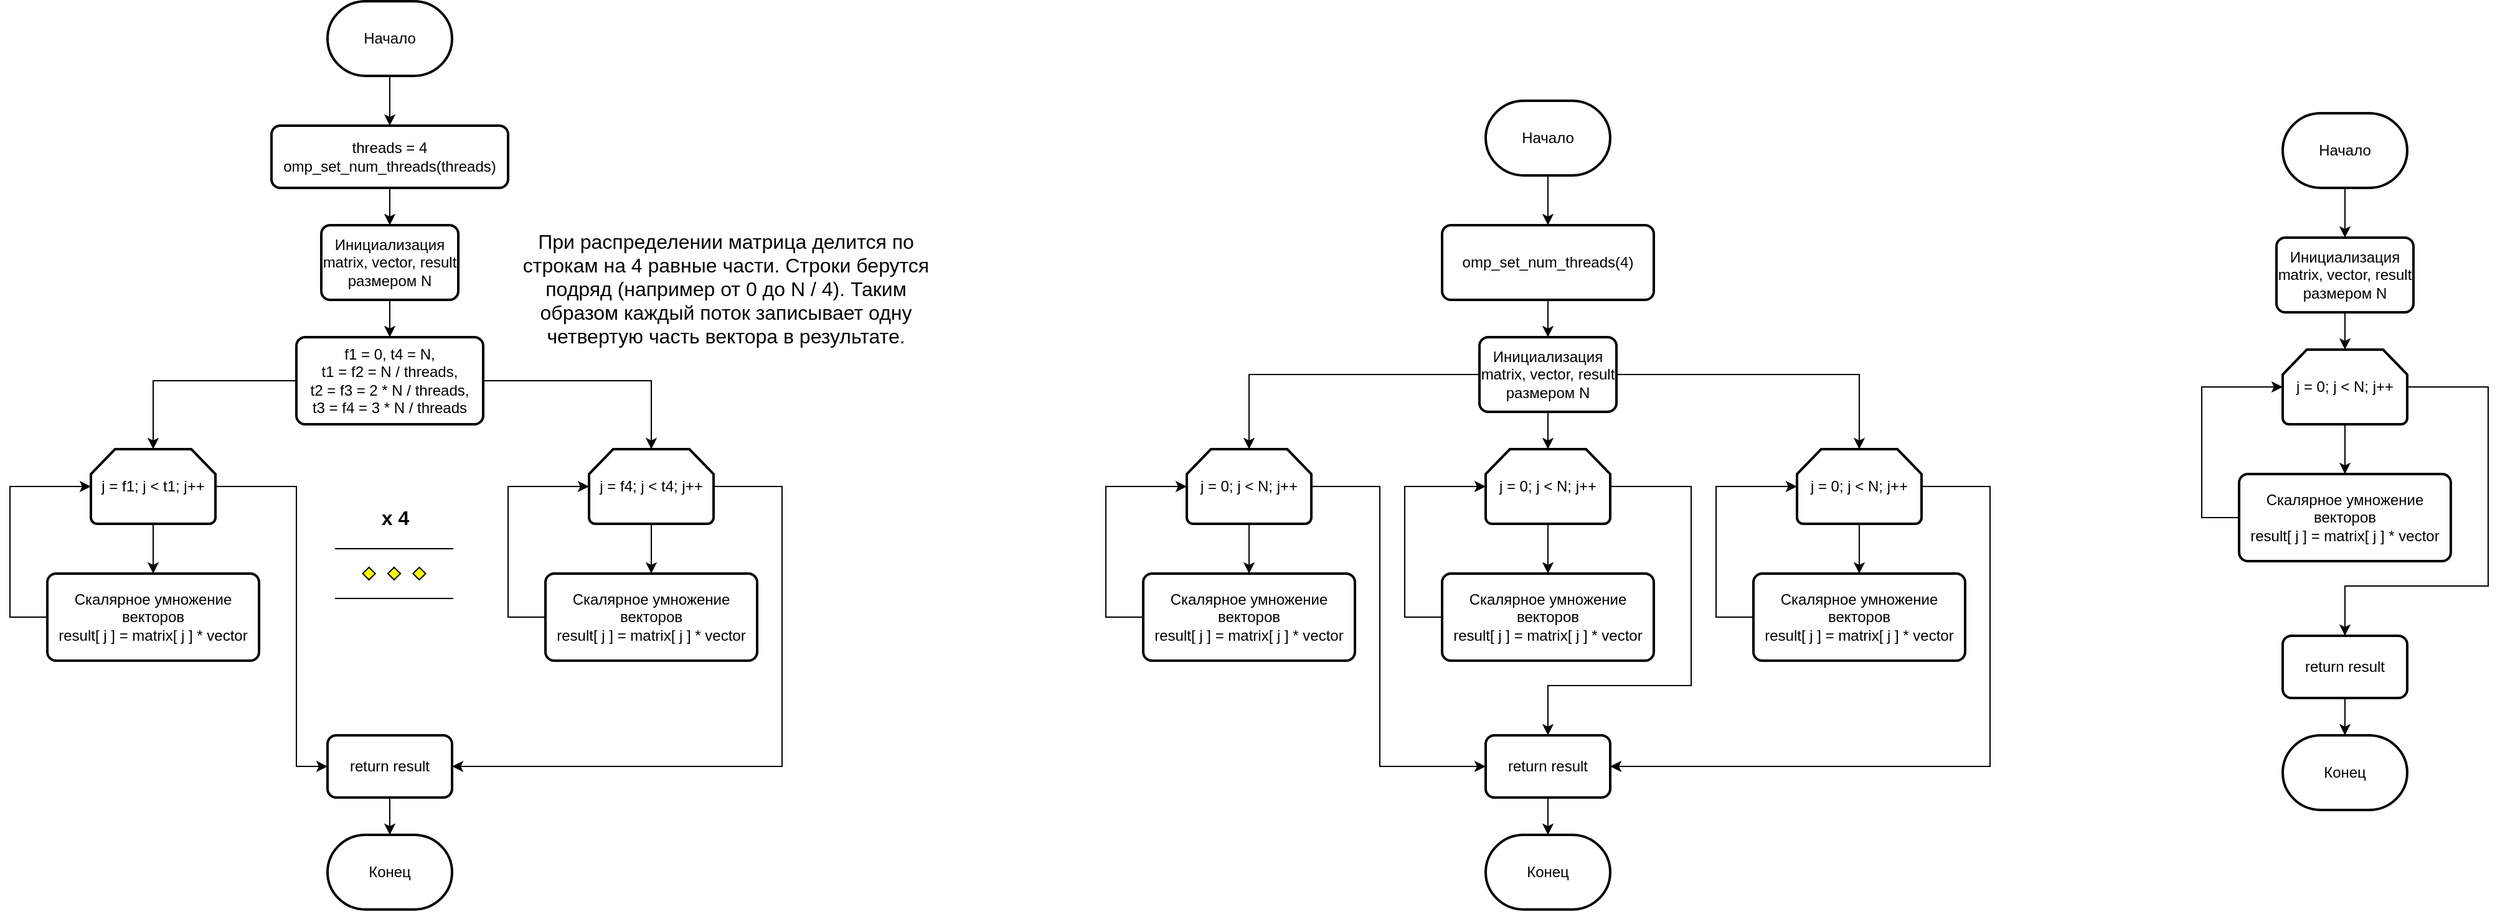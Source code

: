 <mxfile version="22.0.8" type="github" pages="2">
  <diagram name="Страница — 1" id="oyt1punC4fpAUDzVChK5">
    <mxGraphModel dx="3099" dy="622" grid="1" gridSize="10" guides="1" tooltips="1" connect="1" arrows="1" fold="1" page="0" pageScale="1" pageWidth="827" pageHeight="1169" math="0" shadow="0">
      <root>
        <mxCell id="0" />
        <mxCell id="1" parent="0" />
        <mxCell id="VabuEo_jZUHKde7YtSgk-20" style="edgeStyle=orthogonalEdgeStyle;rounded=0;orthogonalLoop=1;jettySize=auto;html=1;entryX=0.5;entryY=0;entryDx=0;entryDy=0;" parent="1" source="ZVkbYp2zaswtVWapne0v-1" target="VabuEo_jZUHKde7YtSgk-7" edge="1">
          <mxGeometry relative="1" as="geometry" />
        </mxCell>
        <mxCell id="ZVkbYp2zaswtVWapne0v-1" value="Начало" style="strokeWidth=2;html=1;shape=mxgraph.flowchart.terminator;whiteSpace=wrap;" parent="1" vertex="1">
          <mxGeometry x="585" y="270" width="100" height="60" as="geometry" />
        </mxCell>
        <mxCell id="VabuEo_jZUHKde7YtSgk-8" style="edgeStyle=orthogonalEdgeStyle;rounded=0;orthogonalLoop=1;jettySize=auto;html=1;" parent="1" source="VabuEo_jZUHKde7YtSgk-7" edge="1">
          <mxGeometry relative="1" as="geometry">
            <mxPoint x="635" y="460.0" as="targetPoint" />
          </mxGeometry>
        </mxCell>
        <mxCell id="VabuEo_jZUHKde7YtSgk-7" value="Инициализация&lt;br&gt;matrix, vector, result размером N" style="rounded=1;whiteSpace=wrap;html=1;absoluteArcSize=1;arcSize=14;strokeWidth=2;" parent="1" vertex="1">
          <mxGeometry x="580" y="370" width="110" height="60" as="geometry" />
        </mxCell>
        <mxCell id="VabuEo_jZUHKde7YtSgk-14" style="edgeStyle=orthogonalEdgeStyle;rounded=0;orthogonalLoop=1;jettySize=auto;html=1;" parent="1" source="VabuEo_jZUHKde7YtSgk-13" edge="1">
          <mxGeometry relative="1" as="geometry">
            <mxPoint x="635" y="560.0" as="targetPoint" />
          </mxGeometry>
        </mxCell>
        <mxCell id="VabuEo_jZUHKde7YtSgk-17" style="edgeStyle=orthogonalEdgeStyle;rounded=0;orthogonalLoop=1;jettySize=auto;html=1;" parent="1" source="VabuEo_jZUHKde7YtSgk-13" edge="1">
          <mxGeometry relative="1" as="geometry">
            <mxPoint x="635" y="690" as="targetPoint" />
            <Array as="points">
              <mxPoint x="750" y="490" />
              <mxPoint x="750" y="650" />
              <mxPoint x="635" y="650" />
            </Array>
          </mxGeometry>
        </mxCell>
        <mxCell id="VabuEo_jZUHKde7YtSgk-13" value="j = 0; j &amp;lt; N; j++" style="strokeWidth=2;html=1;shape=mxgraph.flowchart.loop_limit;whiteSpace=wrap;" parent="1" vertex="1">
          <mxGeometry x="585" y="460" width="100" height="60" as="geometry" />
        </mxCell>
        <mxCell id="VabuEo_jZUHKde7YtSgk-15" value="Скалярное умножение векторов&lt;br&gt;result[ j ] = matrix[ j ] * vector" style="rounded=1;whiteSpace=wrap;html=1;absoluteArcSize=1;arcSize=14;strokeWidth=2;" parent="1" vertex="1">
          <mxGeometry x="550" y="560" width="170" height="70" as="geometry" />
        </mxCell>
        <mxCell id="VabuEo_jZUHKde7YtSgk-16" style="edgeStyle=orthogonalEdgeStyle;rounded=0;orthogonalLoop=1;jettySize=auto;html=1;entryX=0;entryY=0.5;entryDx=0;entryDy=0;entryPerimeter=0;" parent="1" source="VabuEo_jZUHKde7YtSgk-15" target="VabuEo_jZUHKde7YtSgk-13" edge="1">
          <mxGeometry relative="1" as="geometry">
            <Array as="points">
              <mxPoint x="520" y="595" />
              <mxPoint x="520" y="490" />
            </Array>
          </mxGeometry>
        </mxCell>
        <mxCell id="VabuEo_jZUHKde7YtSgk-18" value="return result" style="rounded=1;whiteSpace=wrap;html=1;absoluteArcSize=1;arcSize=14;strokeWidth=2;" parent="1" vertex="1">
          <mxGeometry x="585" y="690" width="100" height="50" as="geometry" />
        </mxCell>
        <mxCell id="VabuEo_jZUHKde7YtSgk-21" value="Конец" style="strokeWidth=2;html=1;shape=mxgraph.flowchart.terminator;whiteSpace=wrap;" parent="1" vertex="1">
          <mxGeometry x="585" y="770" width="100" height="60" as="geometry" />
        </mxCell>
        <mxCell id="VabuEo_jZUHKde7YtSgk-22" style="edgeStyle=orthogonalEdgeStyle;rounded=0;orthogonalLoop=1;jettySize=auto;html=1;entryX=0.5;entryY=0;entryDx=0;entryDy=0;entryPerimeter=0;" parent="1" source="VabuEo_jZUHKde7YtSgk-18" target="VabuEo_jZUHKde7YtSgk-21" edge="1">
          <mxGeometry relative="1" as="geometry" />
        </mxCell>
        <mxCell id="VabuEo_jZUHKde7YtSgk-36" style="edgeStyle=orthogonalEdgeStyle;rounded=0;orthogonalLoop=1;jettySize=auto;html=1;entryX=0.5;entryY=0;entryDx=0;entryDy=0;" parent="1" source="VabuEo_jZUHKde7YtSgk-24" target="VabuEo_jZUHKde7YtSgk-35" edge="1">
          <mxGeometry relative="1" as="geometry" />
        </mxCell>
        <mxCell id="VabuEo_jZUHKde7YtSgk-24" value="Начало" style="strokeWidth=2;html=1;shape=mxgraph.flowchart.terminator;whiteSpace=wrap;" parent="1" vertex="1">
          <mxGeometry x="-55" y="260" width="100" height="60" as="geometry" />
        </mxCell>
        <mxCell id="VabuEo_jZUHKde7YtSgk-25" style="edgeStyle=orthogonalEdgeStyle;rounded=0;orthogonalLoop=1;jettySize=auto;html=1;" parent="1" source="VabuEo_jZUHKde7YtSgk-26" edge="1">
          <mxGeometry relative="1" as="geometry">
            <mxPoint x="-5" y="540.0" as="targetPoint" />
          </mxGeometry>
        </mxCell>
        <mxCell id="VabuEo_jZUHKde7YtSgk-46" style="edgeStyle=orthogonalEdgeStyle;rounded=0;orthogonalLoop=1;jettySize=auto;html=1;" parent="1" source="VabuEo_jZUHKde7YtSgk-26" target="VabuEo_jZUHKde7YtSgk-39" edge="1">
          <mxGeometry relative="1" as="geometry" />
        </mxCell>
        <mxCell id="VabuEo_jZUHKde7YtSgk-47" style="edgeStyle=orthogonalEdgeStyle;rounded=0;orthogonalLoop=1;jettySize=auto;html=1;" parent="1" source="VabuEo_jZUHKde7YtSgk-26" target="VabuEo_jZUHKde7YtSgk-43" edge="1">
          <mxGeometry relative="1" as="geometry" />
        </mxCell>
        <mxCell id="VabuEo_jZUHKde7YtSgk-26" value="Инициализация&lt;br&gt;matrix, vector, result размером N" style="rounded=1;whiteSpace=wrap;html=1;absoluteArcSize=1;arcSize=14;strokeWidth=2;" parent="1" vertex="1">
          <mxGeometry x="-60" y="450" width="110" height="60" as="geometry" />
        </mxCell>
        <mxCell id="VabuEo_jZUHKde7YtSgk-27" style="edgeStyle=orthogonalEdgeStyle;rounded=0;orthogonalLoop=1;jettySize=auto;html=1;" parent="1" source="VabuEo_jZUHKde7YtSgk-29" edge="1">
          <mxGeometry relative="1" as="geometry">
            <mxPoint x="-5" y="640.0" as="targetPoint" />
          </mxGeometry>
        </mxCell>
        <mxCell id="VabuEo_jZUHKde7YtSgk-28" style="edgeStyle=orthogonalEdgeStyle;rounded=0;orthogonalLoop=1;jettySize=auto;html=1;" parent="1" source="VabuEo_jZUHKde7YtSgk-29" edge="1">
          <mxGeometry relative="1" as="geometry">
            <mxPoint x="-5" y="770" as="targetPoint" />
            <Array as="points">
              <mxPoint x="110" y="570" />
              <mxPoint x="110" y="730" />
              <mxPoint x="-5" y="730" />
            </Array>
          </mxGeometry>
        </mxCell>
        <mxCell id="VabuEo_jZUHKde7YtSgk-29" value="j = 0; j &amp;lt; N; j++" style="strokeWidth=2;html=1;shape=mxgraph.flowchart.loop_limit;whiteSpace=wrap;" parent="1" vertex="1">
          <mxGeometry x="-55" y="540" width="100" height="60" as="geometry" />
        </mxCell>
        <mxCell id="VabuEo_jZUHKde7YtSgk-30" value="Скалярное умножение векторов&lt;br&gt;result[ j ] = matrix[ j ] * vector" style="rounded=1;whiteSpace=wrap;html=1;absoluteArcSize=1;arcSize=14;strokeWidth=2;" parent="1" vertex="1">
          <mxGeometry x="-90" y="640" width="170" height="70" as="geometry" />
        </mxCell>
        <mxCell id="VabuEo_jZUHKde7YtSgk-31" style="edgeStyle=orthogonalEdgeStyle;rounded=0;orthogonalLoop=1;jettySize=auto;html=1;entryX=0;entryY=0.5;entryDx=0;entryDy=0;entryPerimeter=0;" parent="1" source="VabuEo_jZUHKde7YtSgk-30" target="VabuEo_jZUHKde7YtSgk-29" edge="1">
          <mxGeometry relative="1" as="geometry">
            <Array as="points">
              <mxPoint x="-120" y="675" />
              <mxPoint x="-120" y="570" />
            </Array>
          </mxGeometry>
        </mxCell>
        <mxCell id="VabuEo_jZUHKde7YtSgk-32" value="return result" style="rounded=1;whiteSpace=wrap;html=1;absoluteArcSize=1;arcSize=14;strokeWidth=2;" parent="1" vertex="1">
          <mxGeometry x="-55" y="770" width="100" height="50" as="geometry" />
        </mxCell>
        <mxCell id="VabuEo_jZUHKde7YtSgk-33" value="Конец" style="strokeWidth=2;html=1;shape=mxgraph.flowchart.terminator;whiteSpace=wrap;" parent="1" vertex="1">
          <mxGeometry x="-55" y="850" width="100" height="60" as="geometry" />
        </mxCell>
        <mxCell id="VabuEo_jZUHKde7YtSgk-34" style="edgeStyle=orthogonalEdgeStyle;rounded=0;orthogonalLoop=1;jettySize=auto;html=1;entryX=0.5;entryY=0;entryDx=0;entryDy=0;entryPerimeter=0;" parent="1" source="VabuEo_jZUHKde7YtSgk-32" target="VabuEo_jZUHKde7YtSgk-33" edge="1">
          <mxGeometry relative="1" as="geometry" />
        </mxCell>
        <mxCell id="VabuEo_jZUHKde7YtSgk-37" style="edgeStyle=orthogonalEdgeStyle;rounded=0;orthogonalLoop=1;jettySize=auto;html=1;" parent="1" source="VabuEo_jZUHKde7YtSgk-35" target="VabuEo_jZUHKde7YtSgk-26" edge="1">
          <mxGeometry relative="1" as="geometry" />
        </mxCell>
        <mxCell id="VabuEo_jZUHKde7YtSgk-35" value="omp_set_num_threads(4)" style="rounded=1;whiteSpace=wrap;html=1;absoluteArcSize=1;arcSize=14;strokeWidth=2;" parent="1" vertex="1">
          <mxGeometry x="-90" y="360" width="170" height="60" as="geometry" />
        </mxCell>
        <mxCell id="VabuEo_jZUHKde7YtSgk-38" style="edgeStyle=orthogonalEdgeStyle;rounded=0;orthogonalLoop=1;jettySize=auto;html=1;" parent="1" source="VabuEo_jZUHKde7YtSgk-39" edge="1">
          <mxGeometry relative="1" as="geometry">
            <mxPoint x="-245" y="640.0" as="targetPoint" />
          </mxGeometry>
        </mxCell>
        <mxCell id="VabuEo_jZUHKde7YtSgk-49" style="edgeStyle=orthogonalEdgeStyle;rounded=0;orthogonalLoop=1;jettySize=auto;html=1;entryX=0;entryY=0.5;entryDx=0;entryDy=0;" parent="1" source="VabuEo_jZUHKde7YtSgk-39" target="VabuEo_jZUHKde7YtSgk-32" edge="1">
          <mxGeometry relative="1" as="geometry">
            <Array as="points">
              <mxPoint x="-140" y="570" />
              <mxPoint x="-140" y="795" />
            </Array>
          </mxGeometry>
        </mxCell>
        <mxCell id="VabuEo_jZUHKde7YtSgk-39" value="j = 0; j &amp;lt; N; j++" style="strokeWidth=2;html=1;shape=mxgraph.flowchart.loop_limit;whiteSpace=wrap;" parent="1" vertex="1">
          <mxGeometry x="-295" y="540" width="100" height="60" as="geometry" />
        </mxCell>
        <mxCell id="VabuEo_jZUHKde7YtSgk-40" value="Скалярное умножение векторов&lt;br&gt;result[ j ] = matrix[ j ] * vector" style="rounded=1;whiteSpace=wrap;html=1;absoluteArcSize=1;arcSize=14;strokeWidth=2;" parent="1" vertex="1">
          <mxGeometry x="-330" y="640" width="170" height="70" as="geometry" />
        </mxCell>
        <mxCell id="VabuEo_jZUHKde7YtSgk-41" style="edgeStyle=orthogonalEdgeStyle;rounded=0;orthogonalLoop=1;jettySize=auto;html=1;entryX=0;entryY=0.5;entryDx=0;entryDy=0;entryPerimeter=0;" parent="1" source="VabuEo_jZUHKde7YtSgk-40" target="VabuEo_jZUHKde7YtSgk-39" edge="1">
          <mxGeometry relative="1" as="geometry">
            <Array as="points">
              <mxPoint x="-360" y="675" />
              <mxPoint x="-360" y="570" />
            </Array>
          </mxGeometry>
        </mxCell>
        <mxCell id="VabuEo_jZUHKde7YtSgk-42" style="edgeStyle=orthogonalEdgeStyle;rounded=0;orthogonalLoop=1;jettySize=auto;html=1;" parent="1" source="VabuEo_jZUHKde7YtSgk-43" edge="1">
          <mxGeometry relative="1" as="geometry">
            <mxPoint x="245" y="640.0" as="targetPoint" />
          </mxGeometry>
        </mxCell>
        <mxCell id="VabuEo_jZUHKde7YtSgk-50" style="edgeStyle=orthogonalEdgeStyle;rounded=0;orthogonalLoop=1;jettySize=auto;html=1;entryX=1;entryY=0.5;entryDx=0;entryDy=0;" parent="1" source="VabuEo_jZUHKde7YtSgk-43" target="VabuEo_jZUHKde7YtSgk-32" edge="1">
          <mxGeometry relative="1" as="geometry">
            <Array as="points">
              <mxPoint x="350" y="570" />
              <mxPoint x="350" y="795" />
            </Array>
          </mxGeometry>
        </mxCell>
        <mxCell id="VabuEo_jZUHKde7YtSgk-43" value="j = 0; j &amp;lt; N; j++" style="strokeWidth=2;html=1;shape=mxgraph.flowchart.loop_limit;whiteSpace=wrap;" parent="1" vertex="1">
          <mxGeometry x="195" y="540" width="100" height="60" as="geometry" />
        </mxCell>
        <mxCell id="VabuEo_jZUHKde7YtSgk-44" value="Скалярное умножение векторов&lt;br&gt;result[ j ] = matrix[ j ] * vector" style="rounded=1;whiteSpace=wrap;html=1;absoluteArcSize=1;arcSize=14;strokeWidth=2;" parent="1" vertex="1">
          <mxGeometry x="160" y="640" width="170" height="70" as="geometry" />
        </mxCell>
        <mxCell id="VabuEo_jZUHKde7YtSgk-45" style="edgeStyle=orthogonalEdgeStyle;rounded=0;orthogonalLoop=1;jettySize=auto;html=1;entryX=0;entryY=0.5;entryDx=0;entryDy=0;entryPerimeter=0;" parent="1" source="VabuEo_jZUHKde7YtSgk-44" target="VabuEo_jZUHKde7YtSgk-43" edge="1">
          <mxGeometry relative="1" as="geometry">
            <Array as="points">
              <mxPoint x="130" y="675" />
              <mxPoint x="130" y="570" />
            </Array>
          </mxGeometry>
        </mxCell>
        <mxCell id="VabuEo_jZUHKde7YtSgk-51" style="edgeStyle=orthogonalEdgeStyle;rounded=0;orthogonalLoop=1;jettySize=auto;html=1;entryX=0.5;entryY=0;entryDx=0;entryDy=0;" parent="1" source="VabuEo_jZUHKde7YtSgk-52" target="VabuEo_jZUHKde7YtSgk-66" edge="1">
          <mxGeometry relative="1" as="geometry" />
        </mxCell>
        <mxCell id="VabuEo_jZUHKde7YtSgk-52" value="Начало" style="strokeWidth=2;html=1;shape=mxgraph.flowchart.terminator;whiteSpace=wrap;" parent="1" vertex="1">
          <mxGeometry x="-985" y="180" width="100" height="60" as="geometry" />
        </mxCell>
        <mxCell id="VabuEo_jZUHKde7YtSgk-54" style="edgeStyle=orthogonalEdgeStyle;rounded=0;orthogonalLoop=1;jettySize=auto;html=1;" parent="1" source="VabuEo_jZUHKde7YtSgk-56" target="VabuEo_jZUHKde7YtSgk-69" edge="1">
          <mxGeometry relative="1" as="geometry" />
        </mxCell>
        <mxCell id="VabuEo_jZUHKde7YtSgk-55" style="edgeStyle=orthogonalEdgeStyle;rounded=0;orthogonalLoop=1;jettySize=auto;html=1;" parent="1" source="VabuEo_jZUHKde7YtSgk-56" target="VabuEo_jZUHKde7YtSgk-74" edge="1">
          <mxGeometry relative="1" as="geometry" />
        </mxCell>
        <mxCell id="VabuEo_jZUHKde7YtSgk-56" value="f1 = 0, t4 = N,&lt;br&gt;t1 = f2 = N / threads,&lt;br&gt;t2 = f3 = 2 * N / threads,&lt;br&gt;t3 = f4 = 3 * N / threads" style="rounded=1;whiteSpace=wrap;html=1;absoluteArcSize=1;arcSize=14;strokeWidth=2;" parent="1" vertex="1">
          <mxGeometry x="-1010" y="450" width="150" height="70" as="geometry" />
        </mxCell>
        <mxCell id="VabuEo_jZUHKde7YtSgk-62" value="return result" style="rounded=1;whiteSpace=wrap;html=1;absoluteArcSize=1;arcSize=14;strokeWidth=2;" parent="1" vertex="1">
          <mxGeometry x="-985" y="770" width="100" height="50" as="geometry" />
        </mxCell>
        <mxCell id="VabuEo_jZUHKde7YtSgk-63" value="Конец" style="strokeWidth=2;html=1;shape=mxgraph.flowchart.terminator;whiteSpace=wrap;" parent="1" vertex="1">
          <mxGeometry x="-985" y="850" width="100" height="60" as="geometry" />
        </mxCell>
        <mxCell id="VabuEo_jZUHKde7YtSgk-64" style="edgeStyle=orthogonalEdgeStyle;rounded=0;orthogonalLoop=1;jettySize=auto;html=1;entryX=0.5;entryY=0;entryDx=0;entryDy=0;entryPerimeter=0;" parent="1" source="VabuEo_jZUHKde7YtSgk-62" target="VabuEo_jZUHKde7YtSgk-63" edge="1">
          <mxGeometry relative="1" as="geometry" />
        </mxCell>
        <mxCell id="VabuEo_jZUHKde7YtSgk-82" style="edgeStyle=orthogonalEdgeStyle;rounded=0;orthogonalLoop=1;jettySize=auto;html=1;entryX=0.5;entryY=0;entryDx=0;entryDy=0;" parent="1" source="VabuEo_jZUHKde7YtSgk-66" target="VabuEo_jZUHKde7YtSgk-81" edge="1">
          <mxGeometry relative="1" as="geometry" />
        </mxCell>
        <mxCell id="VabuEo_jZUHKde7YtSgk-66" value="threads = 4&lt;br&gt;omp_set_num_threads(threads)" style="rounded=1;whiteSpace=wrap;html=1;absoluteArcSize=1;arcSize=14;strokeWidth=2;" parent="1" vertex="1">
          <mxGeometry x="-1030" y="280" width="190" height="50" as="geometry" />
        </mxCell>
        <mxCell id="VabuEo_jZUHKde7YtSgk-67" style="edgeStyle=orthogonalEdgeStyle;rounded=0;orthogonalLoop=1;jettySize=auto;html=1;" parent="1" source="VabuEo_jZUHKde7YtSgk-69" edge="1">
          <mxGeometry relative="1" as="geometry">
            <mxPoint x="-1125" y="640.0" as="targetPoint" />
          </mxGeometry>
        </mxCell>
        <mxCell id="VabuEo_jZUHKde7YtSgk-78" style="edgeStyle=orthogonalEdgeStyle;rounded=0;orthogonalLoop=1;jettySize=auto;html=1;entryX=0;entryY=0.5;entryDx=0;entryDy=0;" parent="1" source="VabuEo_jZUHKde7YtSgk-69" target="VabuEo_jZUHKde7YtSgk-62" edge="1">
          <mxGeometry relative="1" as="geometry">
            <Array as="points">
              <mxPoint x="-1010" y="570" />
              <mxPoint x="-1010" y="795" />
            </Array>
          </mxGeometry>
        </mxCell>
        <mxCell id="VabuEo_jZUHKde7YtSgk-69" value="j = f1; j &amp;lt; t1; j++" style="strokeWidth=2;html=1;shape=mxgraph.flowchart.loop_limit;whiteSpace=wrap;" parent="1" vertex="1">
          <mxGeometry x="-1175" y="540" width="100" height="60" as="geometry" />
        </mxCell>
        <mxCell id="VabuEo_jZUHKde7YtSgk-70" value="Скалярное умножение векторов&lt;br&gt;result[ j ] = matrix[ j ] * vector" style="rounded=1;whiteSpace=wrap;html=1;absoluteArcSize=1;arcSize=14;strokeWidth=2;" parent="1" vertex="1">
          <mxGeometry x="-1210" y="640" width="170" height="70" as="geometry" />
        </mxCell>
        <mxCell id="VabuEo_jZUHKde7YtSgk-71" style="edgeStyle=orthogonalEdgeStyle;rounded=0;orthogonalLoop=1;jettySize=auto;html=1;entryX=0;entryY=0.5;entryDx=0;entryDy=0;entryPerimeter=0;" parent="1" source="VabuEo_jZUHKde7YtSgk-70" target="VabuEo_jZUHKde7YtSgk-69" edge="1">
          <mxGeometry relative="1" as="geometry">
            <Array as="points">
              <mxPoint x="-1240" y="675" />
              <mxPoint x="-1240" y="570" />
            </Array>
          </mxGeometry>
        </mxCell>
        <mxCell id="VabuEo_jZUHKde7YtSgk-72" style="edgeStyle=orthogonalEdgeStyle;rounded=0;orthogonalLoop=1;jettySize=auto;html=1;" parent="1" source="VabuEo_jZUHKde7YtSgk-74" edge="1">
          <mxGeometry relative="1" as="geometry">
            <mxPoint x="-725" y="640.0" as="targetPoint" />
          </mxGeometry>
        </mxCell>
        <mxCell id="VabuEo_jZUHKde7YtSgk-79" style="edgeStyle=orthogonalEdgeStyle;rounded=0;orthogonalLoop=1;jettySize=auto;html=1;entryX=1;entryY=0.5;entryDx=0;entryDy=0;" parent="1" source="VabuEo_jZUHKde7YtSgk-74" target="VabuEo_jZUHKde7YtSgk-62" edge="1">
          <mxGeometry relative="1" as="geometry">
            <Array as="points">
              <mxPoint x="-620" y="570" />
              <mxPoint x="-620" y="795" />
            </Array>
          </mxGeometry>
        </mxCell>
        <mxCell id="VabuEo_jZUHKde7YtSgk-74" value="j = f4; j &amp;lt; t4; j++" style="strokeWidth=2;html=1;shape=mxgraph.flowchart.loop_limit;whiteSpace=wrap;" parent="1" vertex="1">
          <mxGeometry x="-775" y="540" width="100" height="60" as="geometry" />
        </mxCell>
        <mxCell id="VabuEo_jZUHKde7YtSgk-75" value="Скалярное умножение векторов&lt;br&gt;result[ j ] = matrix[ j ] * vector" style="rounded=1;whiteSpace=wrap;html=1;absoluteArcSize=1;arcSize=14;strokeWidth=2;" parent="1" vertex="1">
          <mxGeometry x="-810" y="640" width="170" height="70" as="geometry" />
        </mxCell>
        <mxCell id="VabuEo_jZUHKde7YtSgk-76" style="edgeStyle=orthogonalEdgeStyle;rounded=0;orthogonalLoop=1;jettySize=auto;html=1;entryX=0;entryY=0.5;entryDx=0;entryDy=0;entryPerimeter=0;" parent="1" source="VabuEo_jZUHKde7YtSgk-75" target="VabuEo_jZUHKde7YtSgk-74" edge="1">
          <mxGeometry relative="1" as="geometry">
            <Array as="points">
              <mxPoint x="-840" y="675" />
              <mxPoint x="-840" y="570" />
            </Array>
          </mxGeometry>
        </mxCell>
        <mxCell id="VabuEo_jZUHKde7YtSgk-77" value="" style="verticalLabelPosition=bottom;verticalAlign=top;html=1;shape=mxgraph.flowchart.parallel_mode;pointerEvents=1" parent="1" vertex="1">
          <mxGeometry x="-979" y="620" width="95" height="40" as="geometry" />
        </mxCell>
        <mxCell id="VabuEo_jZUHKde7YtSgk-80" value="&lt;font style=&quot;font-size: 16px;&quot;&gt;&lt;b&gt;x 4&lt;/b&gt;&lt;/font&gt;" style="text;html=1;align=center;verticalAlign=middle;resizable=0;points=[];autosize=1;strokeColor=none;fillColor=none;" parent="1" vertex="1">
          <mxGeometry x="-956.5" y="580" width="50" height="30" as="geometry" />
        </mxCell>
        <mxCell id="VabuEo_jZUHKde7YtSgk-84" style="edgeStyle=orthogonalEdgeStyle;rounded=0;orthogonalLoop=1;jettySize=auto;html=1;entryX=0.5;entryY=0;entryDx=0;entryDy=0;" parent="1" source="VabuEo_jZUHKde7YtSgk-81" target="VabuEo_jZUHKde7YtSgk-56" edge="1">
          <mxGeometry relative="1" as="geometry" />
        </mxCell>
        <mxCell id="VabuEo_jZUHKde7YtSgk-81" value="Инициализация&lt;br&gt;matrix, vector, result размером N" style="rounded=1;whiteSpace=wrap;html=1;absoluteArcSize=1;arcSize=14;strokeWidth=2;" parent="1" vertex="1">
          <mxGeometry x="-990" y="360" width="110" height="60" as="geometry" />
        </mxCell>
        <mxCell id="rjdcKRhCKsss8g98Zgu5-1" value="&lt;font style=&quot;font-size: 16px;&quot;&gt;При распределении матрица делится по строкам на 4 равные части. Строки берутся подряд (например от 0 до N / 4). Таким образом каждый поток записывает одну четвертую часть вектора в результате.&lt;/font&gt;" style="text;html=1;strokeColor=none;fillColor=none;align=center;verticalAlign=middle;whiteSpace=wrap;rounded=0;" parent="1" vertex="1">
          <mxGeometry x="-830" y="340" width="330" height="141" as="geometry" />
        </mxCell>
      </root>
    </mxGraphModel>
  </diagram>
  <diagram id="ndfa4LcXgih02gsptpcR" name="Страница — 2">
    <mxGraphModel dx="2925" dy="655" grid="1" gridSize="10" guides="1" tooltips="1" connect="1" arrows="1" fold="1" page="0" pageScale="1" pageWidth="827" pageHeight="1169" math="0" shadow="0">
      <root>
        <mxCell id="0" />
        <mxCell id="1" parent="0" />
        <mxCell id="_0GZvck8HuhKZBXpYdUg-1" style="edgeStyle=orthogonalEdgeStyle;rounded=0;orthogonalLoop=1;jettySize=auto;html=1;entryX=0.5;entryY=0;entryDx=0;entryDy=0;" edge="1" parent="1" source="_0GZvck8HuhKZBXpYdUg-2" target="_0GZvck8HuhKZBXpYdUg-4">
          <mxGeometry relative="1" as="geometry" />
        </mxCell>
        <mxCell id="_0GZvck8HuhKZBXpYdUg-2" value="Начало" style="strokeWidth=2;html=1;shape=mxgraph.flowchart.terminator;whiteSpace=wrap;" vertex="1" parent="1">
          <mxGeometry x="585" y="180" width="100" height="60" as="geometry" />
        </mxCell>
        <mxCell id="_0GZvck8HuhKZBXpYdUg-3" style="edgeStyle=orthogonalEdgeStyle;rounded=0;orthogonalLoop=1;jettySize=auto;html=1;" edge="1" parent="1" source="_0GZvck8HuhKZBXpYdUg-4">
          <mxGeometry relative="1" as="geometry">
            <mxPoint x="635" y="370.0" as="targetPoint" />
          </mxGeometry>
        </mxCell>
        <mxCell id="_0GZvck8HuhKZBXpYdUg-4" value="Vector v1(N), v2(N);" style="rounded=1;whiteSpace=wrap;html=1;absoluteArcSize=1;arcSize=14;strokeWidth=2;" vertex="1" parent="1">
          <mxGeometry x="580" y="280" width="110" height="60" as="geometry" />
        </mxCell>
        <mxCell id="_0GZvck8HuhKZBXpYdUg-5" style="edgeStyle=orthogonalEdgeStyle;rounded=0;orthogonalLoop=1;jettySize=auto;html=1;" edge="1" parent="1" source="_0GZvck8HuhKZBXpYdUg-7">
          <mxGeometry relative="1" as="geometry">
            <mxPoint x="635" y="560.0" as="targetPoint" />
          </mxGeometry>
        </mxCell>
        <mxCell id="_0GZvck8HuhKZBXpYdUg-6" style="edgeStyle=orthogonalEdgeStyle;rounded=0;orthogonalLoop=1;jettySize=auto;html=1;" edge="1" parent="1" source="_0GZvck8HuhKZBXpYdUg-7">
          <mxGeometry relative="1" as="geometry">
            <mxPoint x="635" y="690" as="targetPoint" />
            <Array as="points">
              <mxPoint x="750" y="490" />
              <mxPoint x="750" y="650" />
              <mxPoint x="635" y="650" />
            </Array>
          </mxGeometry>
        </mxCell>
        <mxCell id="_0GZvck8HuhKZBXpYdUg-7" value="j = 0; j &amp;lt; N; j++" style="strokeWidth=2;html=1;shape=mxgraph.flowchart.loop_limit;whiteSpace=wrap;" vertex="1" parent="1">
          <mxGeometry x="585" y="460" width="100" height="60" as="geometry" />
        </mxCell>
        <mxCell id="_0GZvck8HuhKZBXpYdUg-8" value="result += v1[ j ] * v2[ j ];" style="rounded=1;whiteSpace=wrap;html=1;absoluteArcSize=1;arcSize=14;strokeWidth=2;" vertex="1" parent="1">
          <mxGeometry x="550" y="560" width="170" height="70" as="geometry" />
        </mxCell>
        <mxCell id="_0GZvck8HuhKZBXpYdUg-9" style="edgeStyle=orthogonalEdgeStyle;rounded=0;orthogonalLoop=1;jettySize=auto;html=1;entryX=0;entryY=0.5;entryDx=0;entryDy=0;entryPerimeter=0;" edge="1" parent="1" source="_0GZvck8HuhKZBXpYdUg-8" target="_0GZvck8HuhKZBXpYdUg-7">
          <mxGeometry relative="1" as="geometry">
            <Array as="points">
              <mxPoint x="520" y="595" />
              <mxPoint x="520" y="490" />
            </Array>
          </mxGeometry>
        </mxCell>
        <mxCell id="_0GZvck8HuhKZBXpYdUg-10" value="return result" style="rounded=1;whiteSpace=wrap;html=1;absoluteArcSize=1;arcSize=14;strokeWidth=2;" vertex="1" parent="1">
          <mxGeometry x="585" y="690" width="100" height="50" as="geometry" />
        </mxCell>
        <mxCell id="_0GZvck8HuhKZBXpYdUg-11" value="Конец" style="strokeWidth=2;html=1;shape=mxgraph.flowchart.terminator;whiteSpace=wrap;" vertex="1" parent="1">
          <mxGeometry x="585" y="770" width="100" height="60" as="geometry" />
        </mxCell>
        <mxCell id="_0GZvck8HuhKZBXpYdUg-12" style="edgeStyle=orthogonalEdgeStyle;rounded=0;orthogonalLoop=1;jettySize=auto;html=1;entryX=0.5;entryY=0;entryDx=0;entryDy=0;entryPerimeter=0;" edge="1" parent="1" source="_0GZvck8HuhKZBXpYdUg-10" target="_0GZvck8HuhKZBXpYdUg-11">
          <mxGeometry relative="1" as="geometry" />
        </mxCell>
        <mxCell id="_0GZvck8HuhKZBXpYdUg-13" style="edgeStyle=orthogonalEdgeStyle;rounded=0;orthogonalLoop=1;jettySize=auto;html=1;entryX=0.5;entryY=0;entryDx=0;entryDy=0;" edge="1" parent="1" source="_0GZvck8HuhKZBXpYdUg-14" target="_0GZvck8HuhKZBXpYdUg-28">
          <mxGeometry relative="1" as="geometry" />
        </mxCell>
        <mxCell id="_0GZvck8HuhKZBXpYdUg-14" value="Начало" style="strokeWidth=2;html=1;shape=mxgraph.flowchart.terminator;whiteSpace=wrap;" vertex="1" parent="1">
          <mxGeometry x="-55.08" y="180" width="100" height="60" as="geometry" />
        </mxCell>
        <mxCell id="_0GZvck8HuhKZBXpYdUg-23" style="edgeStyle=orthogonalEdgeStyle;rounded=0;orthogonalLoop=1;jettySize=auto;html=1;entryX=0;entryY=0.5;entryDx=0;entryDy=0;entryPerimeter=0;" edge="1" parent="1" source="_0GZvck8HuhKZBXpYdUg-22">
          <mxGeometry relative="1" as="geometry">
            <Array as="points">
              <mxPoint x="-120" y="675" />
              <mxPoint x="-120" y="570" />
            </Array>
            <mxPoint x="-55" y="570" as="targetPoint" />
          </mxGeometry>
        </mxCell>
        <mxCell id="_0GZvck8HuhKZBXpYdUg-24" value="return result" style="rounded=1;whiteSpace=wrap;html=1;absoluteArcSize=1;arcSize=14;strokeWidth=2;" vertex="1" parent="1">
          <mxGeometry x="-55.08" y="740" width="100" height="50" as="geometry" />
        </mxCell>
        <mxCell id="_0GZvck8HuhKZBXpYdUg-25" value="Конец" style="strokeWidth=2;html=1;shape=mxgraph.flowchart.terminator;whiteSpace=wrap;" vertex="1" parent="1">
          <mxGeometry x="-55.08" y="820" width="100" height="60" as="geometry" />
        </mxCell>
        <mxCell id="_0GZvck8HuhKZBXpYdUg-26" style="edgeStyle=orthogonalEdgeStyle;rounded=0;orthogonalLoop=1;jettySize=auto;html=1;entryX=0.5;entryY=0;entryDx=0;entryDy=0;entryPerimeter=0;" edge="1" parent="1" source="_0GZvck8HuhKZBXpYdUg-24" target="_0GZvck8HuhKZBXpYdUg-25">
          <mxGeometry relative="1" as="geometry" />
        </mxCell>
        <mxCell id="_0GZvck8HuhKZBXpYdUg-94" style="edgeStyle=orthogonalEdgeStyle;rounded=0;orthogonalLoop=1;jettySize=auto;html=1;entryX=0.5;entryY=0;entryDx=0;entryDy=0;" edge="1" parent="1" source="_0GZvck8HuhKZBXpYdUg-28" target="_0GZvck8HuhKZBXpYdUg-91">
          <mxGeometry relative="1" as="geometry" />
        </mxCell>
        <mxCell id="_0GZvck8HuhKZBXpYdUg-28" value="omp_set_num_threads(4);" style="rounded=1;whiteSpace=wrap;html=1;absoluteArcSize=1;arcSize=14;strokeWidth=2;" vertex="1" parent="1">
          <mxGeometry x="-80.08" y="280" width="150" height="60" as="geometry" />
        </mxCell>
        <mxCell id="_0GZvck8HuhKZBXpYdUg-39" style="edgeStyle=orthogonalEdgeStyle;rounded=0;orthogonalLoop=1;jettySize=auto;html=1;entryX=0.5;entryY=0;entryDx=0;entryDy=0;" edge="1" parent="1" source="_0GZvck8HuhKZBXpYdUg-40" target="_0GZvck8HuhKZBXpYdUg-48">
          <mxGeometry relative="1" as="geometry" />
        </mxCell>
        <mxCell id="_0GZvck8HuhKZBXpYdUg-40" value="Начало" style="strokeWidth=2;html=1;shape=mxgraph.flowchart.terminator;whiteSpace=wrap;" vertex="1" parent="1">
          <mxGeometry x="-985" y="180" width="100" height="60" as="geometry" />
        </mxCell>
        <mxCell id="_0GZvck8HuhKZBXpYdUg-47" style="edgeStyle=orthogonalEdgeStyle;rounded=0;orthogonalLoop=1;jettySize=auto;html=1;entryX=0.5;entryY=0;entryDx=0;entryDy=0;" edge="1" parent="1" source="_0GZvck8HuhKZBXpYdUg-48" target="_0GZvck8HuhKZBXpYdUg-62">
          <mxGeometry relative="1" as="geometry" />
        </mxCell>
        <mxCell id="_0GZvck8HuhKZBXpYdUg-48" value="threads = 4&lt;br&gt;omp_set_num_threads(threads)" style="rounded=1;whiteSpace=wrap;html=1;absoluteArcSize=1;arcSize=14;strokeWidth=2;" vertex="1" parent="1">
          <mxGeometry x="-1030" y="280" width="190" height="50" as="geometry" />
        </mxCell>
        <mxCell id="_0GZvck8HuhKZBXpYdUg-61" style="edgeStyle=orthogonalEdgeStyle;rounded=0;orthogonalLoop=1;jettySize=auto;html=1;entryX=0.5;entryY=0;entryDx=0;entryDy=0;" edge="1" parent="1" source="_0GZvck8HuhKZBXpYdUg-62">
          <mxGeometry relative="1" as="geometry">
            <mxPoint x="-935" y="450" as="targetPoint" />
          </mxGeometry>
        </mxCell>
        <mxCell id="_0GZvck8HuhKZBXpYdUg-62" value="Vector v1(N), v2(N);" style="rounded=1;whiteSpace=wrap;html=1;absoluteArcSize=1;arcSize=14;strokeWidth=2;" vertex="1" parent="1">
          <mxGeometry x="-990" y="360" width="110" height="60" as="geometry" />
        </mxCell>
        <mxCell id="_0GZvck8HuhKZBXpYdUg-63" value="&lt;font style=&quot;font-size: 14px;&quot;&gt;Распределение проводится между 4-мя потоками. Каждый поток считает скалярное произведение по одной четвертой части векторов. В конце результаты суммируются.&lt;/font&gt;" style="text;html=1;strokeColor=none;fillColor=none;align=center;verticalAlign=middle;whiteSpace=wrap;rounded=0;" vertex="1" parent="1">
          <mxGeometry x="-834" y="370" width="305" height="105" as="geometry" />
        </mxCell>
        <mxCell id="_0GZvck8HuhKZBXpYdUg-64" style="edgeStyle=orthogonalEdgeStyle;rounded=0;orthogonalLoop=1;jettySize=auto;html=1;" edge="1" parent="1" source="_0GZvck8HuhKZBXpYdUg-65">
          <mxGeometry relative="1" as="geometry">
            <mxPoint x="635" y="460.0" as="targetPoint" />
          </mxGeometry>
        </mxCell>
        <mxCell id="_0GZvck8HuhKZBXpYdUg-65" value="result = 0.0;" style="rounded=1;whiteSpace=wrap;html=1;absoluteArcSize=1;arcSize=14;strokeWidth=2;" vertex="1" parent="1">
          <mxGeometry x="580" y="370" width="110" height="60" as="geometry" />
        </mxCell>
        <mxCell id="_0GZvck8HuhKZBXpYdUg-66" style="edgeStyle=orthogonalEdgeStyle;rounded=0;orthogonalLoop=1;jettySize=auto;html=1;entryX=0.5;entryY=0;entryDx=0;entryDy=0;" edge="1" parent="1" source="_0GZvck8HuhKZBXpYdUg-67" target="_0GZvck8HuhKZBXpYdUg-69">
          <mxGeometry relative="1" as="geometry" />
        </mxCell>
        <mxCell id="_0GZvck8HuhKZBXpYdUg-67" value="Начало" style="strokeWidth=2;html=1;shape=mxgraph.flowchart.terminator;whiteSpace=wrap;" vertex="1" parent="1">
          <mxGeometry x="585" y="1000" width="100" height="60" as="geometry" />
        </mxCell>
        <mxCell id="_0GZvck8HuhKZBXpYdUg-68" style="edgeStyle=orthogonalEdgeStyle;rounded=0;orthogonalLoop=1;jettySize=auto;html=1;" edge="1" parent="1" source="_0GZvck8HuhKZBXpYdUg-69">
          <mxGeometry relative="1" as="geometry">
            <mxPoint x="635" y="1190.0" as="targetPoint" />
          </mxGeometry>
        </mxCell>
        <mxCell id="_0GZvck8HuhKZBXpYdUg-69" value="Matrix m(N);" style="rounded=1;whiteSpace=wrap;html=1;absoluteArcSize=1;arcSize=14;strokeWidth=2;" vertex="1" parent="1">
          <mxGeometry x="580" y="1100" width="110" height="60" as="geometry" />
        </mxCell>
        <mxCell id="_0GZvck8HuhKZBXpYdUg-70" style="edgeStyle=orthogonalEdgeStyle;rounded=0;orthogonalLoop=1;jettySize=auto;html=1;" edge="1" parent="1" source="_0GZvck8HuhKZBXpYdUg-72">
          <mxGeometry relative="1" as="geometry">
            <mxPoint x="635" y="1380.0" as="targetPoint" />
          </mxGeometry>
        </mxCell>
        <mxCell id="_0GZvck8HuhKZBXpYdUg-71" style="edgeStyle=orthogonalEdgeStyle;rounded=0;orthogonalLoop=1;jettySize=auto;html=1;" edge="1" parent="1" source="_0GZvck8HuhKZBXpYdUg-72">
          <mxGeometry relative="1" as="geometry">
            <mxPoint x="635" y="1510" as="targetPoint" />
            <Array as="points">
              <mxPoint x="770" y="1310" />
              <mxPoint x="770" y="1470" />
              <mxPoint x="635" y="1470" />
            </Array>
          </mxGeometry>
        </mxCell>
        <mxCell id="_0GZvck8HuhKZBXpYdUg-72" value="i = 0; i &amp;lt; N; i++&lt;br&gt;k = 0; k &amp;lt; N; k++" style="strokeWidth=2;html=1;shape=mxgraph.flowchart.loop_limit;whiteSpace=wrap;" vertex="1" parent="1">
          <mxGeometry x="585" y="1280" width="100" height="60" as="geometry" />
        </mxCell>
        <mxCell id="_0GZvck8HuhKZBXpYdUg-75" value="return result" style="rounded=1;whiteSpace=wrap;html=1;absoluteArcSize=1;arcSize=14;strokeWidth=2;" vertex="1" parent="1">
          <mxGeometry x="585" y="1510" width="100" height="50" as="geometry" />
        </mxCell>
        <mxCell id="_0GZvck8HuhKZBXpYdUg-76" value="Конец" style="strokeWidth=2;html=1;shape=mxgraph.flowchart.terminator;whiteSpace=wrap;" vertex="1" parent="1">
          <mxGeometry x="585" y="1590" width="100" height="60" as="geometry" />
        </mxCell>
        <mxCell id="_0GZvck8HuhKZBXpYdUg-77" style="edgeStyle=orthogonalEdgeStyle;rounded=0;orthogonalLoop=1;jettySize=auto;html=1;entryX=0.5;entryY=0;entryDx=0;entryDy=0;entryPerimeter=0;" edge="1" parent="1" source="_0GZvck8HuhKZBXpYdUg-75" target="_0GZvck8HuhKZBXpYdUg-76">
          <mxGeometry relative="1" as="geometry" />
        </mxCell>
        <mxCell id="_0GZvck8HuhKZBXpYdUg-78" style="edgeStyle=orthogonalEdgeStyle;rounded=0;orthogonalLoop=1;jettySize=auto;html=1;" edge="1" parent="1" source="_0GZvck8HuhKZBXpYdUg-79">
          <mxGeometry relative="1" as="geometry">
            <mxPoint x="635" y="1280.0" as="targetPoint" />
          </mxGeometry>
        </mxCell>
        <mxCell id="_0GZvck8HuhKZBXpYdUg-79" value="result = MIN;" style="rounded=1;whiteSpace=wrap;html=1;absoluteArcSize=1;arcSize=14;strokeWidth=2;" vertex="1" parent="1">
          <mxGeometry x="580" y="1190" width="110" height="60" as="geometry" />
        </mxCell>
        <mxCell id="_0GZvck8HuhKZBXpYdUg-84" style="edgeStyle=orthogonalEdgeStyle;rounded=0;orthogonalLoop=1;jettySize=auto;html=1;entryX=0.5;entryY=1;entryDx=0;entryDy=0;" edge="1" parent="1" source="_0GZvck8HuhKZBXpYdUg-80" target="_0GZvck8HuhKZBXpYdUg-83">
          <mxGeometry relative="1" as="geometry">
            <Array as="points">
              <mxPoint x="490" y="1415" />
            </Array>
          </mxGeometry>
        </mxCell>
        <mxCell id="_0GZvck8HuhKZBXpYdUg-80" value="m[ i ][ j ] &amp;gt; result" style="strokeWidth=2;html=1;shape=mxgraph.flowchart.decision;whiteSpace=wrap;" vertex="1" parent="1">
          <mxGeometry x="575" y="1380" width="120" height="70" as="geometry" />
        </mxCell>
        <mxCell id="_0GZvck8HuhKZBXpYdUg-81" style="edgeStyle=orthogonalEdgeStyle;rounded=0;orthogonalLoop=1;jettySize=auto;html=1;entryX=1.002;entryY=0.678;entryDx=0;entryDy=0;entryPerimeter=0;" edge="1" parent="1" source="_0GZvck8HuhKZBXpYdUg-80" target="_0GZvck8HuhKZBXpYdUg-72">
          <mxGeometry relative="1" as="geometry">
            <Array as="points">
              <mxPoint x="750" y="1415" />
              <mxPoint x="750" y="1321" />
            </Array>
          </mxGeometry>
        </mxCell>
        <mxCell id="_0GZvck8HuhKZBXpYdUg-82" value="False" style="text;html=1;align=center;verticalAlign=middle;resizable=0;points=[];autosize=1;strokeColor=none;fillColor=none;" vertex="1" parent="1">
          <mxGeometry x="690" y="1380" width="50" height="30" as="geometry" />
        </mxCell>
        <mxCell id="_0GZvck8HuhKZBXpYdUg-83" value="result = m[ i ][ j ]" style="rounded=1;whiteSpace=wrap;html=1;absoluteArcSize=1;arcSize=14;strokeWidth=2;" vertex="1" parent="1">
          <mxGeometry x="440" y="1285" width="100" height="50" as="geometry" />
        </mxCell>
        <mxCell id="_0GZvck8HuhKZBXpYdUg-86" value="True" style="text;html=1;align=center;verticalAlign=middle;resizable=0;points=[];autosize=1;strokeColor=none;fillColor=none;" vertex="1" parent="1">
          <mxGeometry x="530" y="1380" width="50" height="30" as="geometry" />
        </mxCell>
        <mxCell id="_0GZvck8HuhKZBXpYdUg-87" style="edgeStyle=orthogonalEdgeStyle;rounded=0;orthogonalLoop=1;jettySize=auto;html=1;entryX=0;entryY=0.5;entryDx=0;entryDy=0;entryPerimeter=0;" edge="1" parent="1" source="_0GZvck8HuhKZBXpYdUg-83" target="_0GZvck8HuhKZBXpYdUg-72">
          <mxGeometry relative="1" as="geometry" />
        </mxCell>
        <mxCell id="_0GZvck8HuhKZBXpYdUg-88" value="" style="verticalLabelPosition=bottom;verticalAlign=top;html=1;shape=mxgraph.flowchart.parallel_mode;pointerEvents=1" vertex="1" parent="1">
          <mxGeometry x="-52.58" y="640" width="95" height="40" as="geometry" />
        </mxCell>
        <mxCell id="_0GZvck8HuhKZBXpYdUg-89" value="&lt;font style=&quot;font-size: 16px;&quot;&gt;&lt;b&gt;x 4&lt;/b&gt;&lt;/font&gt;" style="text;html=1;align=center;verticalAlign=middle;resizable=0;points=[];autosize=1;strokeColor=none;fillColor=none;" vertex="1" parent="1">
          <mxGeometry x="-30.08" y="600" width="50" height="30" as="geometry" />
        </mxCell>
        <mxCell id="_0GZvck8HuhKZBXpYdUg-90" style="edgeStyle=orthogonalEdgeStyle;rounded=0;orthogonalLoop=1;jettySize=auto;html=1;" edge="1" parent="1" source="_0GZvck8HuhKZBXpYdUg-91">
          <mxGeometry relative="1" as="geometry">
            <mxPoint x="-5.08" y="470.0" as="targetPoint" />
          </mxGeometry>
        </mxCell>
        <mxCell id="_0GZvck8HuhKZBXpYdUg-91" value="Vector v1(N), v2(N);" style="rounded=1;whiteSpace=wrap;html=1;absoluteArcSize=1;arcSize=14;strokeWidth=2;" vertex="1" parent="1">
          <mxGeometry x="-60.08" y="380" width="110" height="60" as="geometry" />
        </mxCell>
        <mxCell id="_0GZvck8HuhKZBXpYdUg-107" style="edgeStyle=orthogonalEdgeStyle;rounded=0;orthogonalLoop=1;jettySize=auto;html=1;" edge="1" parent="1" source="_0GZvck8HuhKZBXpYdUg-92" target="_0GZvck8HuhKZBXpYdUg-102">
          <mxGeometry relative="1" as="geometry" />
        </mxCell>
        <mxCell id="_0GZvck8HuhKZBXpYdUg-92" value="result = 0.0;" style="rounded=1;whiteSpace=wrap;html=1;absoluteArcSize=1;arcSize=14;strokeWidth=2;" vertex="1" parent="1">
          <mxGeometry x="-60.08" y="470" width="110" height="60" as="geometry" />
        </mxCell>
        <mxCell id="_0GZvck8HuhKZBXpYdUg-95" style="edgeStyle=orthogonalEdgeStyle;rounded=0;orthogonalLoop=1;jettySize=auto;html=1;" edge="1" parent="1" source="_0GZvck8HuhKZBXpYdUg-96">
          <mxGeometry relative="1" as="geometry">
            <mxPoint x="-205.08" y="660.0" as="targetPoint" />
          </mxGeometry>
        </mxCell>
        <mxCell id="_0GZvck8HuhKZBXpYdUg-100" style="edgeStyle=orthogonalEdgeStyle;rounded=0;orthogonalLoop=1;jettySize=auto;html=1;entryX=0;entryY=0.5;entryDx=0;entryDy=0;" edge="1" parent="1" source="_0GZvck8HuhKZBXpYdUg-96" target="_0GZvck8HuhKZBXpYdUg-24">
          <mxGeometry relative="1" as="geometry" />
        </mxCell>
        <mxCell id="_0GZvck8HuhKZBXpYdUg-96" value="j = 0; j &amp;lt; N; j++" style="strokeWidth=2;html=1;shape=mxgraph.flowchart.loop_limit;whiteSpace=wrap;" vertex="1" parent="1">
          <mxGeometry x="-255.08" y="560" width="100" height="60" as="geometry" />
        </mxCell>
        <mxCell id="_0GZvck8HuhKZBXpYdUg-97" value="result += v1[ j ] * v2[ j ];" style="rounded=1;whiteSpace=wrap;html=1;absoluteArcSize=1;arcSize=14;strokeWidth=2;" vertex="1" parent="1">
          <mxGeometry x="-280.08" y="660" width="150" height="50" as="geometry" />
        </mxCell>
        <mxCell id="_0GZvck8HuhKZBXpYdUg-99" style="edgeStyle=orthogonalEdgeStyle;rounded=0;orthogonalLoop=1;jettySize=auto;html=1;entryX=0;entryY=0.5;entryDx=0;entryDy=0;entryPerimeter=0;" edge="1" parent="1" source="_0GZvck8HuhKZBXpYdUg-97" target="_0GZvck8HuhKZBXpYdUg-96">
          <mxGeometry relative="1" as="geometry">
            <Array as="points">
              <mxPoint x="-300.08" y="685" />
              <mxPoint x="-300.08" y="590" />
            </Array>
          </mxGeometry>
        </mxCell>
        <mxCell id="_0GZvck8HuhKZBXpYdUg-101" style="edgeStyle=orthogonalEdgeStyle;rounded=0;orthogonalLoop=1;jettySize=auto;html=1;" edge="1" parent="1" source="_0GZvck8HuhKZBXpYdUg-102">
          <mxGeometry relative="1" as="geometry">
            <mxPoint x="194.92" y="660.0" as="targetPoint" />
          </mxGeometry>
        </mxCell>
        <mxCell id="_0GZvck8HuhKZBXpYdUg-106" style="edgeStyle=orthogonalEdgeStyle;rounded=0;orthogonalLoop=1;jettySize=auto;html=1;entryX=1;entryY=0.5;entryDx=0;entryDy=0;" edge="1" parent="1" source="_0GZvck8HuhKZBXpYdUg-102" target="_0GZvck8HuhKZBXpYdUg-24">
          <mxGeometry relative="1" as="geometry" />
        </mxCell>
        <mxCell id="_0GZvck8HuhKZBXpYdUg-102" value="j = 0; j &amp;lt; N; j++" style="strokeWidth=2;html=1;shape=mxgraph.flowchart.loop_limit;whiteSpace=wrap;" vertex="1" parent="1">
          <mxGeometry x="144.92" y="560" width="100" height="60" as="geometry" />
        </mxCell>
        <mxCell id="_0GZvck8HuhKZBXpYdUg-103" value="result += v1[ j ] * v2[ j ];" style="rounded=1;whiteSpace=wrap;html=1;absoluteArcSize=1;arcSize=14;strokeWidth=2;" vertex="1" parent="1">
          <mxGeometry x="119.92" y="660" width="150" height="50" as="geometry" />
        </mxCell>
        <mxCell id="_0GZvck8HuhKZBXpYdUg-105" style="edgeStyle=orthogonalEdgeStyle;rounded=0;orthogonalLoop=1;jettySize=auto;html=1;entryX=1;entryY=0.5;entryDx=0;entryDy=0;entryPerimeter=0;" edge="1" parent="1" source="_0GZvck8HuhKZBXpYdUg-103" target="_0GZvck8HuhKZBXpYdUg-102">
          <mxGeometry relative="1" as="geometry">
            <Array as="points">
              <mxPoint x="289.92" y="685" />
              <mxPoint x="289.92" y="590" />
            </Array>
          </mxGeometry>
        </mxCell>
        <mxCell id="_0GZvck8HuhKZBXpYdUg-108" style="edgeStyle=orthogonalEdgeStyle;rounded=0;orthogonalLoop=1;jettySize=auto;html=1;entryX=0.5;entryY=0;entryDx=0;entryDy=0;entryPerimeter=0;" edge="1" parent="1" source="_0GZvck8HuhKZBXpYdUg-92" target="_0GZvck8HuhKZBXpYdUg-96">
          <mxGeometry relative="1" as="geometry" />
        </mxCell>
        <mxCell id="_0GZvck8HuhKZBXpYdUg-109" style="edgeStyle=orthogonalEdgeStyle;rounded=0;orthogonalLoop=1;jettySize=auto;html=1;entryX=0.5;entryY=0;entryDx=0;entryDy=0;" edge="1" parent="1" source="_0GZvck8HuhKZBXpYdUg-110" target="_0GZvck8HuhKZBXpYdUg-115">
          <mxGeometry relative="1" as="geometry" />
        </mxCell>
        <mxCell id="_0GZvck8HuhKZBXpYdUg-110" value="Начало" style="strokeWidth=2;html=1;shape=mxgraph.flowchart.terminator;whiteSpace=wrap;" vertex="1" parent="1">
          <mxGeometry x="-55" y="1000" width="100" height="60" as="geometry" />
        </mxCell>
        <mxCell id="_0GZvck8HuhKZBXpYdUg-111" value="return result" style="rounded=1;whiteSpace=wrap;html=1;absoluteArcSize=1;arcSize=14;strokeWidth=2;" vertex="1" parent="1">
          <mxGeometry x="-55" y="1560" width="100" height="50" as="geometry" />
        </mxCell>
        <mxCell id="_0GZvck8HuhKZBXpYdUg-112" value="Конец" style="strokeWidth=2;html=1;shape=mxgraph.flowchart.terminator;whiteSpace=wrap;" vertex="1" parent="1">
          <mxGeometry x="-55" y="1640" width="100" height="60" as="geometry" />
        </mxCell>
        <mxCell id="_0GZvck8HuhKZBXpYdUg-113" style="edgeStyle=orthogonalEdgeStyle;rounded=0;orthogonalLoop=1;jettySize=auto;html=1;entryX=0.5;entryY=0;entryDx=0;entryDy=0;entryPerimeter=0;" edge="1" parent="1" source="_0GZvck8HuhKZBXpYdUg-111" target="_0GZvck8HuhKZBXpYdUg-112">
          <mxGeometry relative="1" as="geometry" />
        </mxCell>
        <mxCell id="_0GZvck8HuhKZBXpYdUg-114" style="edgeStyle=orthogonalEdgeStyle;rounded=0;orthogonalLoop=1;jettySize=auto;html=1;entryX=0.5;entryY=0;entryDx=0;entryDy=0;" edge="1" parent="1" source="_0GZvck8HuhKZBXpYdUg-115" target="_0GZvck8HuhKZBXpYdUg-119">
          <mxGeometry relative="1" as="geometry" />
        </mxCell>
        <mxCell id="_0GZvck8HuhKZBXpYdUg-115" value="omp_set_num_threads(4);" style="rounded=1;whiteSpace=wrap;html=1;absoluteArcSize=1;arcSize=14;strokeWidth=2;" vertex="1" parent="1">
          <mxGeometry x="-80" y="1100" width="150" height="60" as="geometry" />
        </mxCell>
        <mxCell id="_0GZvck8HuhKZBXpYdUg-116" value="" style="verticalLabelPosition=bottom;verticalAlign=top;html=1;shape=mxgraph.flowchart.parallel_mode;pointerEvents=1" vertex="1" parent="1">
          <mxGeometry x="-52.5" y="1460" width="95" height="40" as="geometry" />
        </mxCell>
        <mxCell id="_0GZvck8HuhKZBXpYdUg-117" value="&lt;font style=&quot;font-size: 16px;&quot;&gt;&lt;b&gt;x 4&lt;/b&gt;&lt;/font&gt;" style="text;html=1;align=center;verticalAlign=middle;resizable=0;points=[];autosize=1;strokeColor=none;fillColor=none;" vertex="1" parent="1">
          <mxGeometry x="-30" y="1420" width="50" height="30" as="geometry" />
        </mxCell>
        <mxCell id="_0GZvck8HuhKZBXpYdUg-118" style="edgeStyle=orthogonalEdgeStyle;rounded=0;orthogonalLoop=1;jettySize=auto;html=1;" edge="1" parent="1" source="_0GZvck8HuhKZBXpYdUg-119">
          <mxGeometry relative="1" as="geometry">
            <mxPoint x="-5" y="1290.0" as="targetPoint" />
          </mxGeometry>
        </mxCell>
        <mxCell id="_0GZvck8HuhKZBXpYdUg-119" value="Matrix m(N);" style="rounded=1;whiteSpace=wrap;html=1;absoluteArcSize=1;arcSize=14;strokeWidth=2;" vertex="1" parent="1">
          <mxGeometry x="-60" y="1200" width="110" height="60" as="geometry" />
        </mxCell>
        <mxCell id="_0GZvck8HuhKZBXpYdUg-120" style="edgeStyle=orthogonalEdgeStyle;rounded=0;orthogonalLoop=1;jettySize=auto;html=1;" edge="1" parent="1" source="_0GZvck8HuhKZBXpYdUg-121" target="_0GZvck8HuhKZBXpYdUg-129">
          <mxGeometry relative="1" as="geometry" />
        </mxCell>
        <mxCell id="_0GZvck8HuhKZBXpYdUg-121" value="result = 0.0;" style="rounded=1;whiteSpace=wrap;html=1;absoluteArcSize=1;arcSize=14;strokeWidth=2;" vertex="1" parent="1">
          <mxGeometry x="-60" y="1290" width="110" height="60" as="geometry" />
        </mxCell>
        <mxCell id="_0GZvck8HuhKZBXpYdUg-122" style="edgeStyle=orthogonalEdgeStyle;rounded=0;orthogonalLoop=1;jettySize=auto;html=1;" edge="1" parent="1" source="_0GZvck8HuhKZBXpYdUg-124">
          <mxGeometry relative="1" as="geometry">
            <mxPoint x="-205" y="1480.0" as="targetPoint" />
          </mxGeometry>
        </mxCell>
        <mxCell id="_0GZvck8HuhKZBXpYdUg-123" style="edgeStyle=orthogonalEdgeStyle;rounded=0;orthogonalLoop=1;jettySize=auto;html=1;entryX=0;entryY=0.5;entryDx=0;entryDy=0;" edge="1" parent="1" source="_0GZvck8HuhKZBXpYdUg-124" target="_0GZvck8HuhKZBXpYdUg-111">
          <mxGeometry relative="1" as="geometry">
            <Array as="points">
              <mxPoint x="-90" y="1410" />
              <mxPoint x="-90" y="1585" />
            </Array>
          </mxGeometry>
        </mxCell>
        <mxCell id="_0GZvck8HuhKZBXpYdUg-124" value="i = 0; i &amp;lt; N; i++&lt;br style=&quot;border-color: var(--border-color);&quot;&gt;k = 0; k &amp;lt; N; k++" style="strokeWidth=2;html=1;shape=mxgraph.flowchart.loop_limit;whiteSpace=wrap;" vertex="1" parent="1">
          <mxGeometry x="-255" y="1380" width="100" height="60" as="geometry" />
        </mxCell>
        <mxCell id="_0GZvck8HuhKZBXpYdUg-125" value="if (m[ i ][ j ] &amp;gt; result) result = m[ i ][ j ];" style="rounded=1;whiteSpace=wrap;html=1;absoluteArcSize=1;arcSize=14;strokeWidth=2;" vertex="1" parent="1">
          <mxGeometry x="-310.08" y="1480" width="210" height="50" as="geometry" />
        </mxCell>
        <mxCell id="_0GZvck8HuhKZBXpYdUg-127" style="edgeStyle=orthogonalEdgeStyle;rounded=0;orthogonalLoop=1;jettySize=auto;html=1;" edge="1" parent="1" source="_0GZvck8HuhKZBXpYdUg-129">
          <mxGeometry relative="1" as="geometry">
            <mxPoint x="195" y="1480.0" as="targetPoint" />
          </mxGeometry>
        </mxCell>
        <mxCell id="_0GZvck8HuhKZBXpYdUg-128" style="edgeStyle=orthogonalEdgeStyle;rounded=0;orthogonalLoop=1;jettySize=auto;html=1;entryX=1;entryY=0.5;entryDx=0;entryDy=0;" edge="1" parent="1" source="_0GZvck8HuhKZBXpYdUg-129" target="_0GZvck8HuhKZBXpYdUg-111">
          <mxGeometry relative="1" as="geometry">
            <Array as="points">
              <mxPoint x="80" y="1410" />
              <mxPoint x="80" y="1585" />
            </Array>
          </mxGeometry>
        </mxCell>
        <mxCell id="_0GZvck8HuhKZBXpYdUg-129" value="i = 0; i &amp;lt; N; i++&lt;br style=&quot;border-color: var(--border-color);&quot;&gt;k = 0; k &amp;lt; N; k++" style="strokeWidth=2;html=1;shape=mxgraph.flowchart.loop_limit;whiteSpace=wrap;" vertex="1" parent="1">
          <mxGeometry x="145" y="1380" width="100" height="60" as="geometry" />
        </mxCell>
        <mxCell id="_0GZvck8HuhKZBXpYdUg-130" value="if (m[ i ][ j ] &amp;gt; result) result = m[ i ][ j ];" style="rounded=1;whiteSpace=wrap;html=1;absoluteArcSize=1;arcSize=14;strokeWidth=2;" vertex="1" parent="1">
          <mxGeometry x="92.42" y="1480" width="205" height="50" as="geometry" />
        </mxCell>
        <mxCell id="_0GZvck8HuhKZBXpYdUg-132" style="edgeStyle=orthogonalEdgeStyle;rounded=0;orthogonalLoop=1;jettySize=auto;html=1;entryX=0.5;entryY=0;entryDx=0;entryDy=0;entryPerimeter=0;" edge="1" parent="1" source="_0GZvck8HuhKZBXpYdUg-121" target="_0GZvck8HuhKZBXpYdUg-124">
          <mxGeometry relative="1" as="geometry" />
        </mxCell>
        <mxCell id="_0GZvck8HuhKZBXpYdUg-154" style="edgeStyle=orthogonalEdgeStyle;rounded=0;orthogonalLoop=1;jettySize=auto;html=1;" edge="1" parent="1" source="_0GZvck8HuhKZBXpYdUg-133" target="_0GZvck8HuhKZBXpYdUg-150">
          <mxGeometry relative="1" as="geometry" />
        </mxCell>
        <mxCell id="_0GZvck8HuhKZBXpYdUg-155" style="edgeStyle=orthogonalEdgeStyle;rounded=0;orthogonalLoop=1;jettySize=auto;html=1;" edge="1" parent="1" source="_0GZvck8HuhKZBXpYdUg-133">
          <mxGeometry relative="1" as="geometry">
            <mxPoint x="-734.882" y="530" as="targetPoint" />
          </mxGeometry>
        </mxCell>
        <mxCell id="_0GZvck8HuhKZBXpYdUg-133" value="result = 0.0;" style="rounded=1;whiteSpace=wrap;html=1;absoluteArcSize=1;arcSize=14;strokeWidth=2;" vertex="1" parent="1">
          <mxGeometry x="-990" y="450" width="110" height="60" as="geometry" />
        </mxCell>
        <mxCell id="_0GZvck8HuhKZBXpYdUg-135" value="return result" style="rounded=1;whiteSpace=wrap;html=1;absoluteArcSize=1;arcSize=14;strokeWidth=2;" vertex="1" parent="1">
          <mxGeometry x="-984.94" y="810" width="100" height="50" as="geometry" />
        </mxCell>
        <mxCell id="_0GZvck8HuhKZBXpYdUg-136" value="Конец" style="strokeWidth=2;html=1;shape=mxgraph.flowchart.terminator;whiteSpace=wrap;" vertex="1" parent="1">
          <mxGeometry x="-984.94" y="890" width="100" height="60" as="geometry" />
        </mxCell>
        <mxCell id="_0GZvck8HuhKZBXpYdUg-137" style="edgeStyle=orthogonalEdgeStyle;rounded=0;orthogonalLoop=1;jettySize=auto;html=1;entryX=0.5;entryY=0;entryDx=0;entryDy=0;entryPerimeter=0;" edge="1" parent="1" source="_0GZvck8HuhKZBXpYdUg-135" target="_0GZvck8HuhKZBXpYdUg-136">
          <mxGeometry relative="1" as="geometry" />
        </mxCell>
        <mxCell id="_0GZvck8HuhKZBXpYdUg-138" value="" style="verticalLabelPosition=bottom;verticalAlign=top;html=1;shape=mxgraph.flowchart.parallel_mode;pointerEvents=1" vertex="1" parent="1">
          <mxGeometry x="-982.5" y="610" width="95" height="40" as="geometry" />
        </mxCell>
        <mxCell id="_0GZvck8HuhKZBXpYdUg-139" value="&lt;font style=&quot;font-size: 16px;&quot;&gt;&lt;b&gt;x 4&lt;/b&gt;&lt;/font&gt;" style="text;html=1;align=center;verticalAlign=middle;resizable=0;points=[];autosize=1;strokeColor=none;fillColor=none;" vertex="1" parent="1">
          <mxGeometry x="-960.0" y="570" width="50" height="30" as="geometry" />
        </mxCell>
        <mxCell id="_0GZvck8HuhKZBXpYdUg-162" style="edgeStyle=orthogonalEdgeStyle;rounded=0;orthogonalLoop=1;jettySize=auto;html=1;entryX=0.5;entryY=0;entryDx=0;entryDy=0;" edge="1" parent="1" source="_0GZvck8HuhKZBXpYdUg-142" target="_0GZvck8HuhKZBXpYdUg-143">
          <mxGeometry relative="1" as="geometry" />
        </mxCell>
        <mxCell id="_0GZvck8HuhKZBXpYdUg-168" style="edgeStyle=orthogonalEdgeStyle;rounded=0;orthogonalLoop=1;jettySize=auto;html=1;entryX=0;entryY=0.5;entryDx=0;entryDy=0;" edge="1" parent="1" source="_0GZvck8HuhKZBXpYdUg-142" target="_0GZvck8HuhKZBXpYdUg-135">
          <mxGeometry relative="1" as="geometry" />
        </mxCell>
        <mxCell id="_0GZvck8HuhKZBXpYdUg-142" value="j = from; j &amp;lt; to; j++" style="strokeWidth=2;html=1;shape=mxgraph.flowchart.loop_limit;whiteSpace=wrap;" vertex="1" parent="1">
          <mxGeometry x="-1190" y="640" width="110" height="60" as="geometry" />
        </mxCell>
        <mxCell id="_0GZvck8HuhKZBXpYdUg-143" value="result += v1[ j ] * v2[ j ];" style="rounded=1;whiteSpace=wrap;html=1;absoluteArcSize=1;arcSize=14;strokeWidth=2;" vertex="1" parent="1">
          <mxGeometry x="-1209.94" y="740" width="150" height="50" as="geometry" />
        </mxCell>
        <mxCell id="_0GZvck8HuhKZBXpYdUg-148" value="result += v1[ j ] * v2[ j ];" style="rounded=1;whiteSpace=wrap;html=1;absoluteArcSize=1;arcSize=14;strokeWidth=2;" vertex="1" parent="1">
          <mxGeometry x="-809.94" y="740" width="150" height="50" as="geometry" />
        </mxCell>
        <mxCell id="_0GZvck8HuhKZBXpYdUg-150" value="from = N * omp_get_thread_num() / omp_get_num_threads();&lt;br&gt;&lt;br&gt;to = N * (omp_get_thread_num() + 1) / omp_get_num_threads();" style="rounded=1;whiteSpace=wrap;html=1;absoluteArcSize=1;arcSize=14;strokeWidth=2;" vertex="1" parent="1">
          <mxGeometry x="-1260" y="530" width="250" height="80" as="geometry" />
        </mxCell>
        <mxCell id="_0GZvck8HuhKZBXpYdUg-156" value="from = N * omp_get_thread_num() / omp_get_num_threads();&lt;br&gt;&lt;br&gt;to = N * (omp_get_thread_num() + 1) / omp_get_num_threads();" style="rounded=1;whiteSpace=wrap;html=1;absoluteArcSize=1;arcSize=14;strokeWidth=2;" vertex="1" parent="1">
          <mxGeometry x="-859.94" y="530" width="250" height="80" as="geometry" />
        </mxCell>
        <mxCell id="_0GZvck8HuhKZBXpYdUg-163" style="edgeStyle=orthogonalEdgeStyle;rounded=0;orthogonalLoop=1;jettySize=auto;html=1;" edge="1" parent="1" source="_0GZvck8HuhKZBXpYdUg-159" target="_0GZvck8HuhKZBXpYdUg-148">
          <mxGeometry relative="1" as="geometry" />
        </mxCell>
        <mxCell id="_0GZvck8HuhKZBXpYdUg-167" style="edgeStyle=orthogonalEdgeStyle;rounded=0;orthogonalLoop=1;jettySize=auto;html=1;entryX=1;entryY=0.5;entryDx=0;entryDy=0;" edge="1" parent="1" source="_0GZvck8HuhKZBXpYdUg-159" target="_0GZvck8HuhKZBXpYdUg-135">
          <mxGeometry relative="1" as="geometry" />
        </mxCell>
        <mxCell id="_0GZvck8HuhKZBXpYdUg-159" value="j = from; j &amp;lt; to; j++" style="strokeWidth=2;html=1;shape=mxgraph.flowchart.loop_limit;whiteSpace=wrap;" vertex="1" parent="1">
          <mxGeometry x="-789.94" y="640" width="110" height="60" as="geometry" />
        </mxCell>
        <mxCell id="_0GZvck8HuhKZBXpYdUg-160" style="edgeStyle=orthogonalEdgeStyle;rounded=0;orthogonalLoop=1;jettySize=auto;html=1;entryX=0.5;entryY=0;entryDx=0;entryDy=0;entryPerimeter=0;" edge="1" parent="1" source="_0GZvck8HuhKZBXpYdUg-156" target="_0GZvck8HuhKZBXpYdUg-159">
          <mxGeometry relative="1" as="geometry" />
        </mxCell>
        <mxCell id="_0GZvck8HuhKZBXpYdUg-161" style="edgeStyle=orthogonalEdgeStyle;rounded=0;orthogonalLoop=1;jettySize=auto;html=1;entryX=0.5;entryY=0;entryDx=0;entryDy=0;entryPerimeter=0;" edge="1" parent="1" source="_0GZvck8HuhKZBXpYdUg-150" target="_0GZvck8HuhKZBXpYdUg-142">
          <mxGeometry relative="1" as="geometry" />
        </mxCell>
        <mxCell id="_0GZvck8HuhKZBXpYdUg-165" style="edgeStyle=orthogonalEdgeStyle;rounded=0;orthogonalLoop=1;jettySize=auto;html=1;entryX=0;entryY=0.5;entryDx=0;entryDy=0;entryPerimeter=0;" edge="1" parent="1" source="_0GZvck8HuhKZBXpYdUg-143" target="_0GZvck8HuhKZBXpYdUg-142">
          <mxGeometry relative="1" as="geometry">
            <Array as="points">
              <mxPoint x="-1230" y="765" />
              <mxPoint x="-1230" y="670" />
            </Array>
          </mxGeometry>
        </mxCell>
        <mxCell id="_0GZvck8HuhKZBXpYdUg-166" style="edgeStyle=orthogonalEdgeStyle;rounded=0;orthogonalLoop=1;jettySize=auto;html=1;entryX=1;entryY=0.5;entryDx=0;entryDy=0;entryPerimeter=0;" edge="1" parent="1" source="_0GZvck8HuhKZBXpYdUg-148" target="_0GZvck8HuhKZBXpYdUg-159">
          <mxGeometry relative="1" as="geometry">
            <Array as="points">
              <mxPoint x="-640" y="765" />
              <mxPoint x="-640" y="670" />
            </Array>
          </mxGeometry>
        </mxCell>
        <mxCell id="_0GZvck8HuhKZBXpYdUg-169" style="edgeStyle=orthogonalEdgeStyle;rounded=0;orthogonalLoop=1;jettySize=auto;html=1;entryX=0.5;entryY=0;entryDx=0;entryDy=0;" edge="1" parent="1" source="_0GZvck8HuhKZBXpYdUg-170" target="_0GZvck8HuhKZBXpYdUg-172">
          <mxGeometry relative="1" as="geometry" />
        </mxCell>
        <mxCell id="_0GZvck8HuhKZBXpYdUg-170" value="Начало" style="strokeWidth=2;html=1;shape=mxgraph.flowchart.terminator;whiteSpace=wrap;" vertex="1" parent="1">
          <mxGeometry x="-984.97" y="1000" width="100" height="60" as="geometry" />
        </mxCell>
        <mxCell id="_0GZvck8HuhKZBXpYdUg-171" style="edgeStyle=orthogonalEdgeStyle;rounded=0;orthogonalLoop=1;jettySize=auto;html=1;entryX=0.5;entryY=0;entryDx=0;entryDy=0;" edge="1" parent="1" source="_0GZvck8HuhKZBXpYdUg-172" target="_0GZvck8HuhKZBXpYdUg-174">
          <mxGeometry relative="1" as="geometry" />
        </mxCell>
        <mxCell id="_0GZvck8HuhKZBXpYdUg-172" value="threads = 4&lt;br&gt;omp_set_num_threads(threads)" style="rounded=1;whiteSpace=wrap;html=1;absoluteArcSize=1;arcSize=14;strokeWidth=2;" vertex="1" parent="1">
          <mxGeometry x="-1029.97" y="1100" width="190" height="50" as="geometry" />
        </mxCell>
        <mxCell id="_0GZvck8HuhKZBXpYdUg-173" style="edgeStyle=orthogonalEdgeStyle;rounded=0;orthogonalLoop=1;jettySize=auto;html=1;entryX=0.5;entryY=0;entryDx=0;entryDy=0;" edge="1" parent="1" source="_0GZvck8HuhKZBXpYdUg-174">
          <mxGeometry relative="1" as="geometry">
            <mxPoint x="-934.97" y="1270" as="targetPoint" />
          </mxGeometry>
        </mxCell>
        <mxCell id="_0GZvck8HuhKZBXpYdUg-174" value="Vector v1(N), v2(N);" style="rounded=1;whiteSpace=wrap;html=1;absoluteArcSize=1;arcSize=14;strokeWidth=2;" vertex="1" parent="1">
          <mxGeometry x="-989.97" y="1180" width="110" height="60" as="geometry" />
        </mxCell>
        <mxCell id="_0GZvck8HuhKZBXpYdUg-175" value="&lt;font style=&quot;font-size: 14px;&quot;&gt;Распределение проводится между 4-мя потоками. Каждый поток исчет максимальное значение в одной четвертой части матрицы. Деление матрицы производится по высоте. &lt;br&gt;В конце берется максимальный результат.&lt;/font&gt;" style="text;html=1;strokeColor=none;fillColor=none;align=center;verticalAlign=middle;whiteSpace=wrap;rounded=0;" vertex="1" parent="1">
          <mxGeometry x="-820" y="1185" width="305" height="105" as="geometry" />
        </mxCell>
        <mxCell id="_0GZvck8HuhKZBXpYdUg-176" style="edgeStyle=orthogonalEdgeStyle;rounded=0;orthogonalLoop=1;jettySize=auto;html=1;" edge="1" parent="1" source="_0GZvck8HuhKZBXpYdUg-178" target="_0GZvck8HuhKZBXpYdUg-189">
          <mxGeometry relative="1" as="geometry" />
        </mxCell>
        <mxCell id="_0GZvck8HuhKZBXpYdUg-177" style="edgeStyle=orthogonalEdgeStyle;rounded=0;orthogonalLoop=1;jettySize=auto;html=1;" edge="1" parent="1" source="_0GZvck8HuhKZBXpYdUg-178">
          <mxGeometry relative="1" as="geometry">
            <mxPoint x="-734.852" y="1350" as="targetPoint" />
          </mxGeometry>
        </mxCell>
        <mxCell id="_0GZvck8HuhKZBXpYdUg-178" value="result = 0.0;" style="rounded=1;whiteSpace=wrap;html=1;absoluteArcSize=1;arcSize=14;strokeWidth=2;" vertex="1" parent="1">
          <mxGeometry x="-989.97" y="1270" width="110" height="60" as="geometry" />
        </mxCell>
        <mxCell id="_0GZvck8HuhKZBXpYdUg-189" value="from = N * omp_get_thread_num() / omp_get_num_threads();&lt;br&gt;&lt;br&gt;to = N * (omp_get_thread_num() + 1) / omp_get_num_threads();" style="rounded=1;whiteSpace=wrap;html=1;absoluteArcSize=1;arcSize=14;strokeWidth=2;" vertex="1" parent="1">
          <mxGeometry x="-1259.97" y="1350" width="250" height="80" as="geometry" />
        </mxCell>
        <mxCell id="_0GZvck8HuhKZBXpYdUg-211" style="edgeStyle=orthogonalEdgeStyle;rounded=0;orthogonalLoop=1;jettySize=auto;html=1;" edge="1" parent="1" source="_0GZvck8HuhKZBXpYdUg-190" target="_0GZvck8HuhKZBXpYdUg-209">
          <mxGeometry relative="1" as="geometry" />
        </mxCell>
        <mxCell id="_0GZvck8HuhKZBXpYdUg-190" value="from = N * omp_get_thread_num() / omp_get_num_threads();&lt;br&gt;&lt;br&gt;to = N * (omp_get_thread_num() + 1) / omp_get_num_threads();" style="rounded=1;whiteSpace=wrap;html=1;absoluteArcSize=1;arcSize=14;strokeWidth=2;" vertex="1" parent="1">
          <mxGeometry x="-859.91" y="1350" width="250" height="80" as="geometry" />
        </mxCell>
        <mxCell id="_0GZvck8HuhKZBXpYdUg-198" value="return result" style="rounded=1;whiteSpace=wrap;html=1;absoluteArcSize=1;arcSize=14;strokeWidth=2;" vertex="1" parent="1">
          <mxGeometry x="-983.67" y="1650" width="100" height="50" as="geometry" />
        </mxCell>
        <mxCell id="_0GZvck8HuhKZBXpYdUg-199" value="Конец" style="strokeWidth=2;html=1;shape=mxgraph.flowchart.terminator;whiteSpace=wrap;" vertex="1" parent="1">
          <mxGeometry x="-983.67" y="1730" width="100" height="60" as="geometry" />
        </mxCell>
        <mxCell id="_0GZvck8HuhKZBXpYdUg-200" style="edgeStyle=orthogonalEdgeStyle;rounded=0;orthogonalLoop=1;jettySize=auto;html=1;entryX=0.5;entryY=0;entryDx=0;entryDy=0;entryPerimeter=0;" edge="1" parent="1" source="_0GZvck8HuhKZBXpYdUg-198" target="_0GZvck8HuhKZBXpYdUg-199">
          <mxGeometry relative="1" as="geometry" />
        </mxCell>
        <mxCell id="_0GZvck8HuhKZBXpYdUg-201" value="" style="verticalLabelPosition=bottom;verticalAlign=top;html=1;shape=mxgraph.flowchart.parallel_mode;pointerEvents=1" vertex="1" parent="1">
          <mxGeometry x="-982.5" y="1450" width="95" height="40" as="geometry" />
        </mxCell>
        <mxCell id="_0GZvck8HuhKZBXpYdUg-202" value="&lt;font style=&quot;font-size: 16px;&quot;&gt;&lt;b&gt;x 4&lt;/b&gt;&lt;/font&gt;" style="text;html=1;align=center;verticalAlign=middle;resizable=0;points=[];autosize=1;strokeColor=none;fillColor=none;" vertex="1" parent="1">
          <mxGeometry x="-960" y="1410" width="50" height="30" as="geometry" />
        </mxCell>
        <mxCell id="_0GZvck8HuhKZBXpYdUg-203" style="edgeStyle=orthogonalEdgeStyle;rounded=0;orthogonalLoop=1;jettySize=auto;html=1;" edge="1" parent="1" source="_0GZvck8HuhKZBXpYdUg-205">
          <mxGeometry relative="1" as="geometry">
            <mxPoint x="-1134.86" y="1570.0" as="targetPoint" />
          </mxGeometry>
        </mxCell>
        <mxCell id="_0GZvck8HuhKZBXpYdUg-204" style="edgeStyle=orthogonalEdgeStyle;rounded=0;orthogonalLoop=1;jettySize=auto;html=1;entryX=0;entryY=0.5;entryDx=0;entryDy=0;" edge="1" parent="1" source="_0GZvck8HuhKZBXpYdUg-205" target="_0GZvck8HuhKZBXpYdUg-198">
          <mxGeometry relative="1" as="geometry">
            <Array as="points">
              <mxPoint x="-1018.67" y="1500" />
              <mxPoint x="-1018.67" y="1675" />
            </Array>
          </mxGeometry>
        </mxCell>
        <mxCell id="_0GZvck8HuhKZBXpYdUg-205" value="i = 0; i &amp;lt; N; i++&lt;br style=&quot;border-color: var(--border-color);&quot;&gt;k = 0; k &amp;lt; N; k++" style="strokeWidth=2;html=1;shape=mxgraph.flowchart.loop_limit;whiteSpace=wrap;" vertex="1" parent="1">
          <mxGeometry x="-1184.86" y="1470" width="100" height="60" as="geometry" />
        </mxCell>
        <mxCell id="_0GZvck8HuhKZBXpYdUg-206" value="if (m[ i ][ j ] &amp;gt; result) result = m[ i ][ j ];" style="rounded=1;whiteSpace=wrap;html=1;absoluteArcSize=1;arcSize=14;strokeWidth=2;" vertex="1" parent="1">
          <mxGeometry x="-1239.94" y="1570" width="210" height="50" as="geometry" />
        </mxCell>
        <mxCell id="_0GZvck8HuhKZBXpYdUg-207" style="edgeStyle=orthogonalEdgeStyle;rounded=0;orthogonalLoop=1;jettySize=auto;html=1;" edge="1" parent="1" source="_0GZvck8HuhKZBXpYdUg-209">
          <mxGeometry relative="1" as="geometry">
            <mxPoint x="-734.86" y="1570.0" as="targetPoint" />
          </mxGeometry>
        </mxCell>
        <mxCell id="_0GZvck8HuhKZBXpYdUg-208" style="edgeStyle=orthogonalEdgeStyle;rounded=0;orthogonalLoop=1;jettySize=auto;html=1;entryX=1;entryY=0.5;entryDx=0;entryDy=0;" edge="1" parent="1" source="_0GZvck8HuhKZBXpYdUg-209" target="_0GZvck8HuhKZBXpYdUg-198">
          <mxGeometry relative="1" as="geometry">
            <Array as="points">
              <mxPoint x="-848.67" y="1500" />
              <mxPoint x="-848.67" y="1675" />
            </Array>
          </mxGeometry>
        </mxCell>
        <mxCell id="_0GZvck8HuhKZBXpYdUg-209" value="i = 0; i &amp;lt; N; i++&lt;br style=&quot;border-color: var(--border-color);&quot;&gt;k = 0; k &amp;lt; N; k++" style="strokeWidth=2;html=1;shape=mxgraph.flowchart.loop_limit;whiteSpace=wrap;" vertex="1" parent="1">
          <mxGeometry x="-784.86" y="1470" width="100" height="60" as="geometry" />
        </mxCell>
        <mxCell id="_0GZvck8HuhKZBXpYdUg-210" value="if (m[ i ][ j ] &amp;gt; result) result = m[ i ][ j ];" style="rounded=1;whiteSpace=wrap;html=1;absoluteArcSize=1;arcSize=14;strokeWidth=2;" vertex="1" parent="1">
          <mxGeometry x="-837.44" y="1570" width="205" height="50" as="geometry" />
        </mxCell>
        <mxCell id="_0GZvck8HuhKZBXpYdUg-212" style="edgeStyle=orthogonalEdgeStyle;rounded=0;orthogonalLoop=1;jettySize=auto;html=1;entryX=0.5;entryY=0;entryDx=0;entryDy=0;entryPerimeter=0;" edge="1" parent="1" source="_0GZvck8HuhKZBXpYdUg-189" target="_0GZvck8HuhKZBXpYdUg-205">
          <mxGeometry relative="1" as="geometry" />
        </mxCell>
        <mxCell id="_0GZvck8HuhKZBXpYdUg-213" style="edgeStyle=orthogonalEdgeStyle;rounded=0;orthogonalLoop=1;jettySize=auto;html=1;entryX=0;entryY=0.5;entryDx=0;entryDy=0;entryPerimeter=0;" edge="1" parent="1" source="_0GZvck8HuhKZBXpYdUg-125" target="_0GZvck8HuhKZBXpYdUg-124">
          <mxGeometry relative="1" as="geometry">
            <Array as="points">
              <mxPoint x="-330" y="1505" />
              <mxPoint x="-330" y="1410" />
            </Array>
          </mxGeometry>
        </mxCell>
        <mxCell id="_0GZvck8HuhKZBXpYdUg-214" style="edgeStyle=orthogonalEdgeStyle;rounded=0;orthogonalLoop=1;jettySize=auto;html=1;entryX=1;entryY=0.5;entryDx=0;entryDy=0;entryPerimeter=0;" edge="1" parent="1" source="_0GZvck8HuhKZBXpYdUg-130" target="_0GZvck8HuhKZBXpYdUg-129">
          <mxGeometry relative="1" as="geometry">
            <Array as="points">
              <mxPoint x="320" y="1505" />
              <mxPoint x="320" y="1410" />
            </Array>
          </mxGeometry>
        </mxCell>
        <mxCell id="_0GZvck8HuhKZBXpYdUg-215" style="edgeStyle=orthogonalEdgeStyle;rounded=0;orthogonalLoop=1;jettySize=auto;html=1;entryX=1;entryY=0.5;entryDx=0;entryDy=0;entryPerimeter=0;" edge="1" parent="1" source="_0GZvck8HuhKZBXpYdUg-210" target="_0GZvck8HuhKZBXpYdUg-209">
          <mxGeometry relative="1" as="geometry">
            <Array as="points">
              <mxPoint x="-620" y="1595" />
              <mxPoint x="-620" y="1500" />
            </Array>
          </mxGeometry>
        </mxCell>
        <mxCell id="_0GZvck8HuhKZBXpYdUg-216" style="edgeStyle=orthogonalEdgeStyle;rounded=0;orthogonalLoop=1;jettySize=auto;html=1;entryX=0;entryY=0.5;entryDx=0;entryDy=0;entryPerimeter=0;" edge="1" parent="1" source="_0GZvck8HuhKZBXpYdUg-206" target="_0GZvck8HuhKZBXpYdUg-205">
          <mxGeometry relative="1" as="geometry">
            <Array as="points">
              <mxPoint x="-1260" y="1595" />
              <mxPoint x="-1260" y="1500" />
            </Array>
          </mxGeometry>
        </mxCell>
      </root>
    </mxGraphModel>
  </diagram>
</mxfile>
